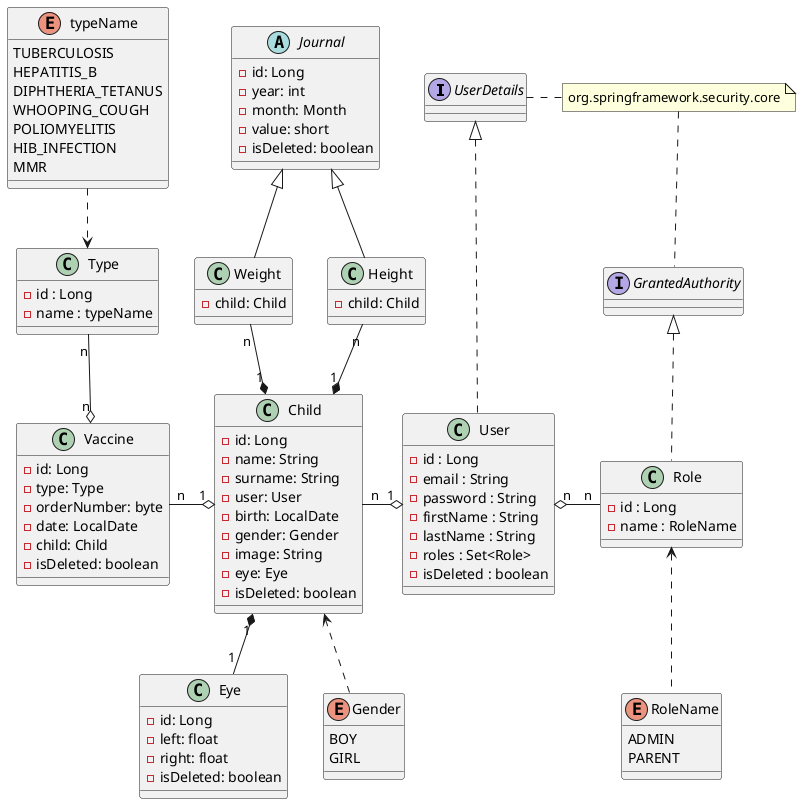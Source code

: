 @startuml
'https://plantuml.com/class-diagram

interface UserDetails
interface GrantedAuthority

class User {
- id : Long
- email : String
- password : String
- firstName : String
- lastName : String
- roles : Set<Role>
- isDeleted : boolean
}

class Role {
- id : Long
- name : RoleName
}

enum RoleName {
ADMIN
PARENT
}

class Child {
- id: Long
- name: String
- surname: String
- user: User
- birth: LocalDate
- gender: Gender
- image: String
- eye: Eye
- isDeleted: boolean
}

class Eye {
- id: Long
- left: float
- right: float
- isDeleted: boolean
}

enum Gender {
BOY
GIRL
}

abstract class Journal {
- id: Long
- year: int
- month: Month
- value: short
- isDeleted: boolean
}

class Weight {
- child: Child
}

class Height {
- child: Child
}

class Type {
- id : Long
- name : typeName
}

enum typeName {
TUBERCULOSIS
HEPATITIS_B
DIPHTHERIA_TETANUS
WHOOPING_COUGH
POLIOMYELITIS
HIB_INFECTION
MMR
}

class Vaccine {
- id: Long
- type: Type
- orderNumber: byte
- date: LocalDate
- child: Child
- isDeleted: boolean
}

Journal <|-- Weight
Journal <|-- Height
Weight "n" --* "1" Child
Height "n" --* "1" Child
Type "n" --o "n" Vaccine
Vaccine "n" -o "1" Child
Child "1" *-- "1" Eye
Child "n" -o "1" User
User "n" o- "n" Role
UserDetails <|.. User
GrantedAuthority <|.. Role

note "org.springframework.security.core" as MyNote
MyNote .. GrantedAuthority
UserDetails . MyNote

Role <.. RoleName
typeName ..>Type
Child <..Gender

@enduml
